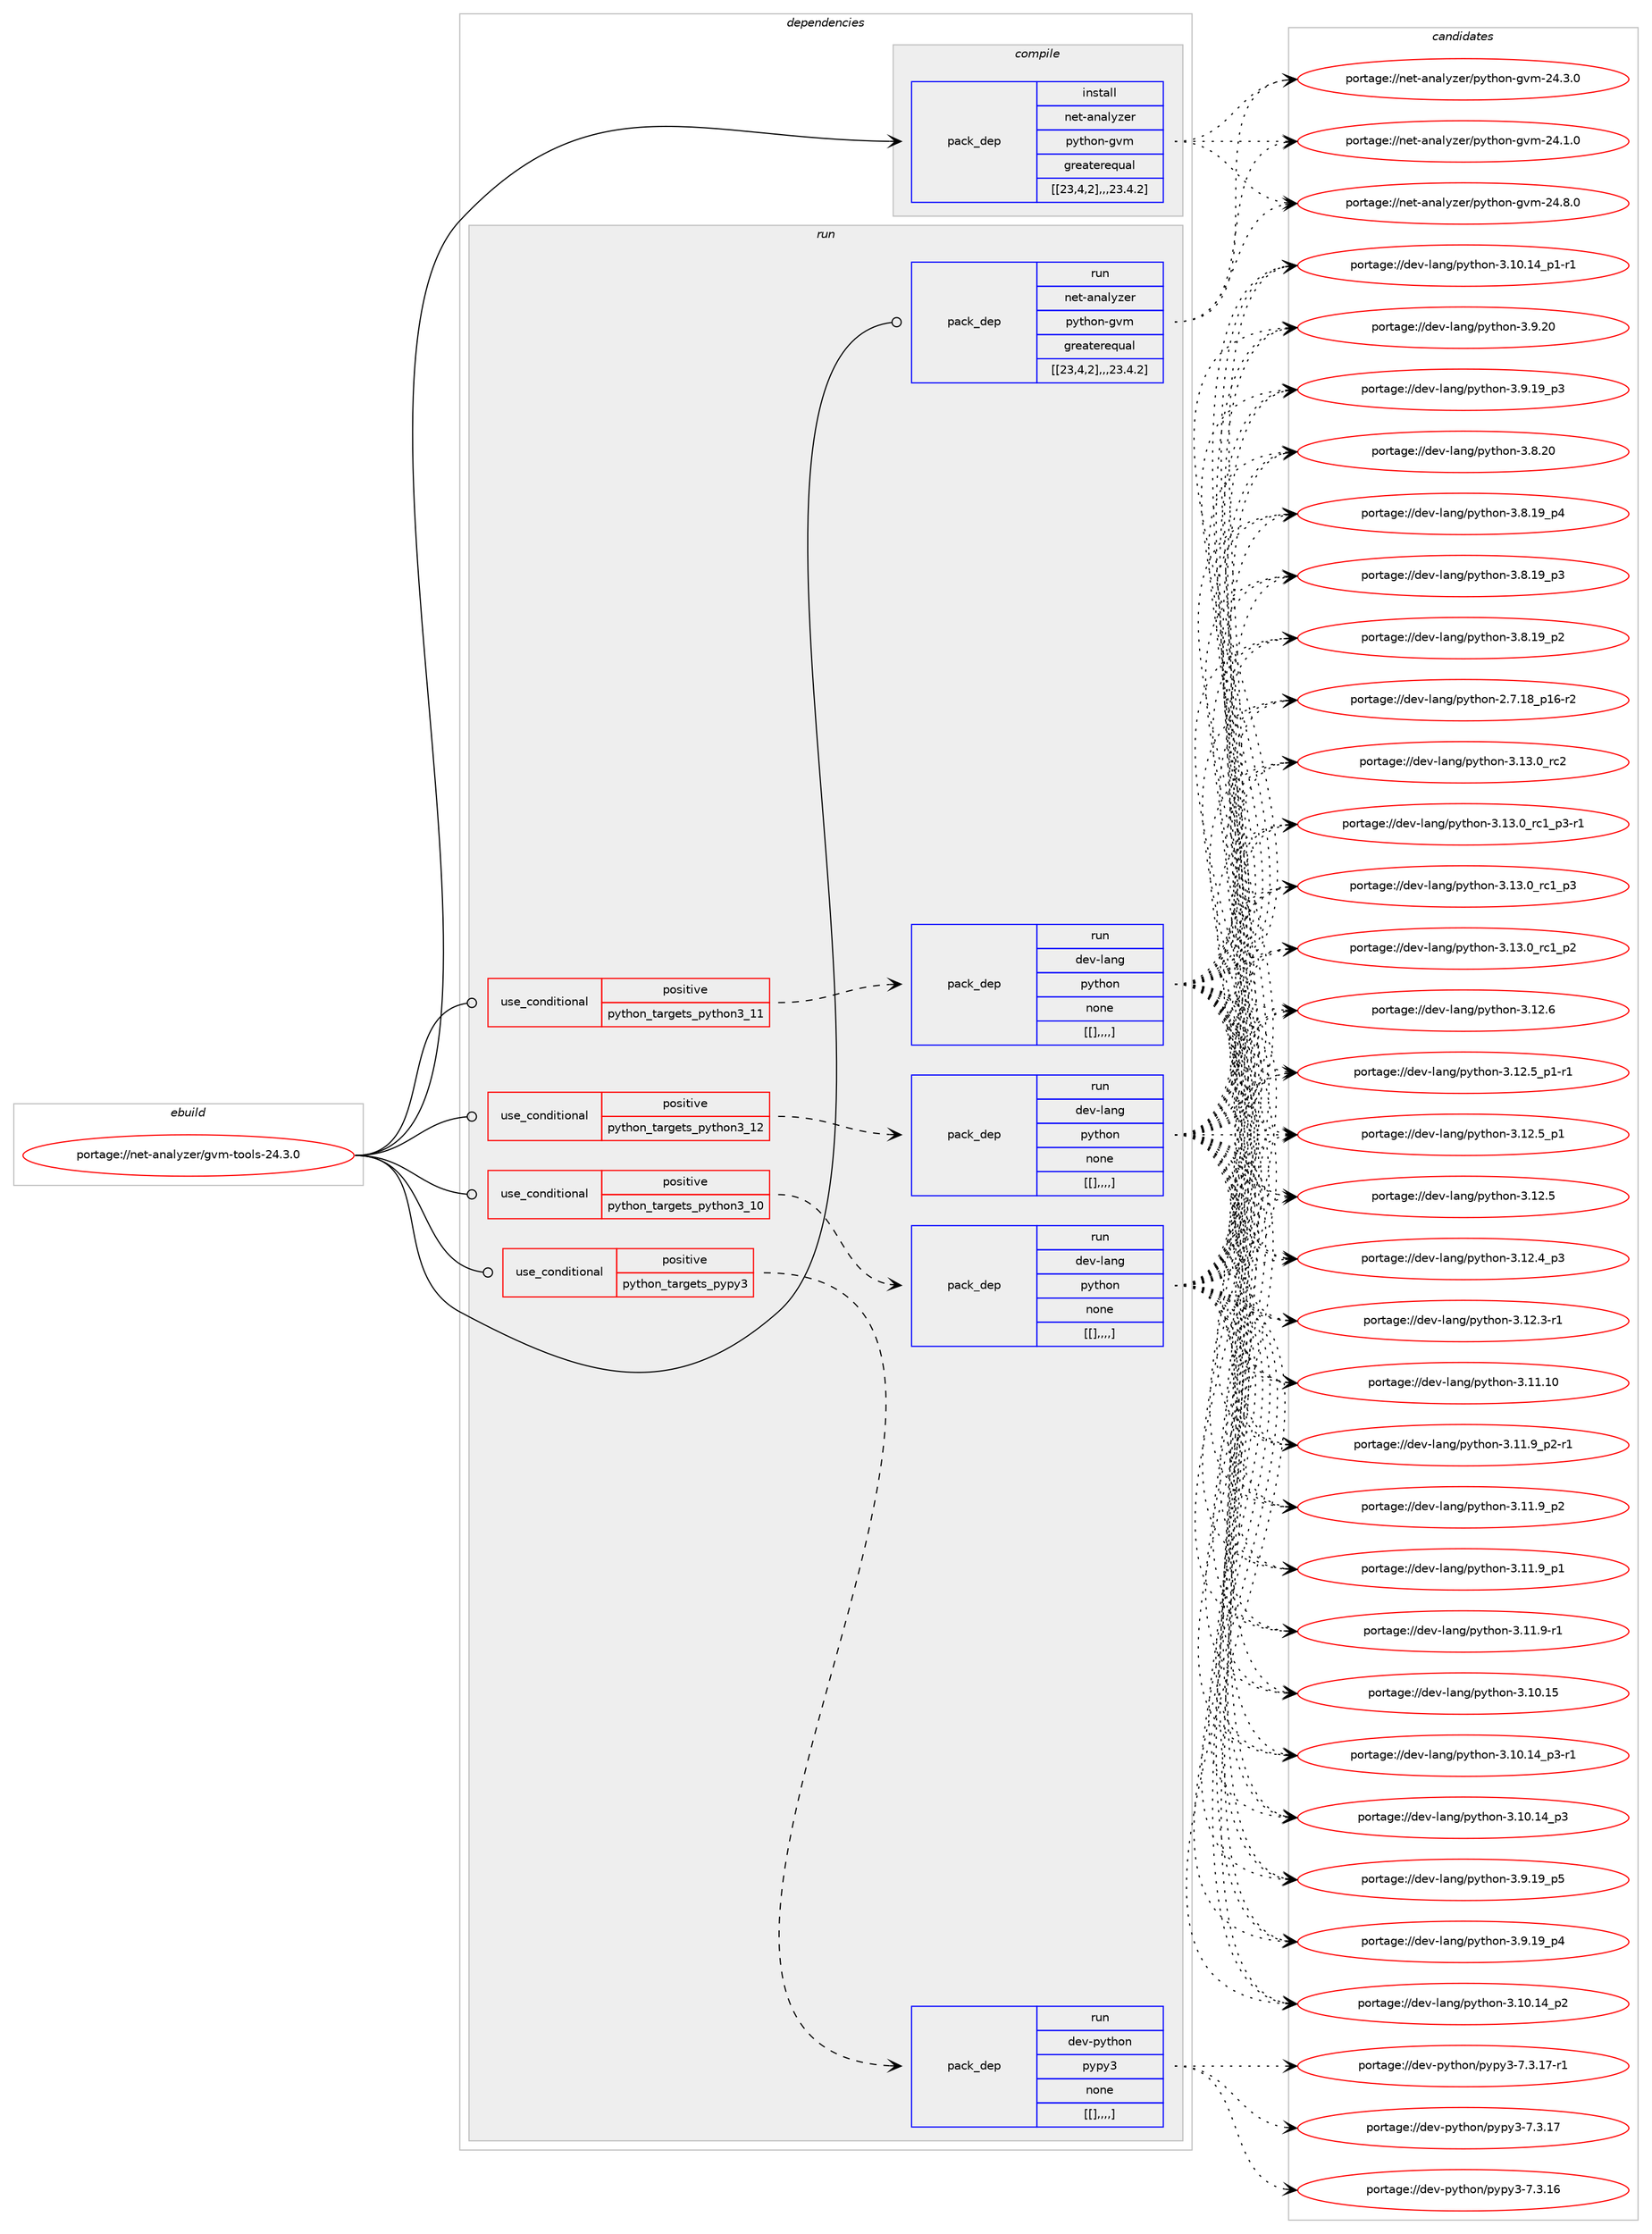 digraph prolog {

# *************
# Graph options
# *************

newrank=true;
concentrate=true;
compound=true;
graph [rankdir=LR,fontname=Helvetica,fontsize=10,ranksep=1.5];#, ranksep=2.5, nodesep=0.2];
edge  [arrowhead=vee];
node  [fontname=Helvetica,fontsize=10];

# **********
# The ebuild
# **********

subgraph cluster_leftcol {
color=gray;
label=<<i>ebuild</i>>;
id [label="portage://net-analyzer/gvm-tools-24.3.0", color=red, width=4, href="../net-analyzer/gvm-tools-24.3.0.svg"];
}

# ****************
# The dependencies
# ****************

subgraph cluster_midcol {
color=gray;
label=<<i>dependencies</i>>;
subgraph cluster_compile {
fillcolor="#eeeeee";
style=filled;
label=<<i>compile</i>>;
subgraph pack261772 {
dependency355983 [label=<<TABLE BORDER="0" CELLBORDER="1" CELLSPACING="0" CELLPADDING="4" WIDTH="220"><TR><TD ROWSPAN="6" CELLPADDING="30">pack_dep</TD></TR><TR><TD WIDTH="110">install</TD></TR><TR><TD>net-analyzer</TD></TR><TR><TD>python-gvm</TD></TR><TR><TD>greaterequal</TD></TR><TR><TD>[[23,4,2],,,23.4.2]</TD></TR></TABLE>>, shape=none, color=blue];
}
id:e -> dependency355983:w [weight=20,style="solid",arrowhead="vee"];
}
subgraph cluster_compileandrun {
fillcolor="#eeeeee";
style=filled;
label=<<i>compile and run</i>>;
}
subgraph cluster_run {
fillcolor="#eeeeee";
style=filled;
label=<<i>run</i>>;
subgraph cond91504 {
dependency355984 [label=<<TABLE BORDER="0" CELLBORDER="1" CELLSPACING="0" CELLPADDING="4"><TR><TD ROWSPAN="3" CELLPADDING="10">use_conditional</TD></TR><TR><TD>positive</TD></TR><TR><TD>python_targets_pypy3</TD></TR></TABLE>>, shape=none, color=red];
subgraph pack261773 {
dependency355985 [label=<<TABLE BORDER="0" CELLBORDER="1" CELLSPACING="0" CELLPADDING="4" WIDTH="220"><TR><TD ROWSPAN="6" CELLPADDING="30">pack_dep</TD></TR><TR><TD WIDTH="110">run</TD></TR><TR><TD>dev-python</TD></TR><TR><TD>pypy3</TD></TR><TR><TD>none</TD></TR><TR><TD>[[],,,,]</TD></TR></TABLE>>, shape=none, color=blue];
}
dependency355984:e -> dependency355985:w [weight=20,style="dashed",arrowhead="vee"];
}
id:e -> dependency355984:w [weight=20,style="solid",arrowhead="odot"];
subgraph cond91505 {
dependency355986 [label=<<TABLE BORDER="0" CELLBORDER="1" CELLSPACING="0" CELLPADDING="4"><TR><TD ROWSPAN="3" CELLPADDING="10">use_conditional</TD></TR><TR><TD>positive</TD></TR><TR><TD>python_targets_python3_10</TD></TR></TABLE>>, shape=none, color=red];
subgraph pack261774 {
dependency355987 [label=<<TABLE BORDER="0" CELLBORDER="1" CELLSPACING="0" CELLPADDING="4" WIDTH="220"><TR><TD ROWSPAN="6" CELLPADDING="30">pack_dep</TD></TR><TR><TD WIDTH="110">run</TD></TR><TR><TD>dev-lang</TD></TR><TR><TD>python</TD></TR><TR><TD>none</TD></TR><TR><TD>[[],,,,]</TD></TR></TABLE>>, shape=none, color=blue];
}
dependency355986:e -> dependency355987:w [weight=20,style="dashed",arrowhead="vee"];
}
id:e -> dependency355986:w [weight=20,style="solid",arrowhead="odot"];
subgraph cond91506 {
dependency355988 [label=<<TABLE BORDER="0" CELLBORDER="1" CELLSPACING="0" CELLPADDING="4"><TR><TD ROWSPAN="3" CELLPADDING="10">use_conditional</TD></TR><TR><TD>positive</TD></TR><TR><TD>python_targets_python3_11</TD></TR></TABLE>>, shape=none, color=red];
subgraph pack261775 {
dependency355989 [label=<<TABLE BORDER="0" CELLBORDER="1" CELLSPACING="0" CELLPADDING="4" WIDTH="220"><TR><TD ROWSPAN="6" CELLPADDING="30">pack_dep</TD></TR><TR><TD WIDTH="110">run</TD></TR><TR><TD>dev-lang</TD></TR><TR><TD>python</TD></TR><TR><TD>none</TD></TR><TR><TD>[[],,,,]</TD></TR></TABLE>>, shape=none, color=blue];
}
dependency355988:e -> dependency355989:w [weight=20,style="dashed",arrowhead="vee"];
}
id:e -> dependency355988:w [weight=20,style="solid",arrowhead="odot"];
subgraph cond91507 {
dependency355990 [label=<<TABLE BORDER="0" CELLBORDER="1" CELLSPACING="0" CELLPADDING="4"><TR><TD ROWSPAN="3" CELLPADDING="10">use_conditional</TD></TR><TR><TD>positive</TD></TR><TR><TD>python_targets_python3_12</TD></TR></TABLE>>, shape=none, color=red];
subgraph pack261776 {
dependency355991 [label=<<TABLE BORDER="0" CELLBORDER="1" CELLSPACING="0" CELLPADDING="4" WIDTH="220"><TR><TD ROWSPAN="6" CELLPADDING="30">pack_dep</TD></TR><TR><TD WIDTH="110">run</TD></TR><TR><TD>dev-lang</TD></TR><TR><TD>python</TD></TR><TR><TD>none</TD></TR><TR><TD>[[],,,,]</TD></TR></TABLE>>, shape=none, color=blue];
}
dependency355990:e -> dependency355991:w [weight=20,style="dashed",arrowhead="vee"];
}
id:e -> dependency355990:w [weight=20,style="solid",arrowhead="odot"];
subgraph pack261777 {
dependency355992 [label=<<TABLE BORDER="0" CELLBORDER="1" CELLSPACING="0" CELLPADDING="4" WIDTH="220"><TR><TD ROWSPAN="6" CELLPADDING="30">pack_dep</TD></TR><TR><TD WIDTH="110">run</TD></TR><TR><TD>net-analyzer</TD></TR><TR><TD>python-gvm</TD></TR><TR><TD>greaterequal</TD></TR><TR><TD>[[23,4,2],,,23.4.2]</TD></TR></TABLE>>, shape=none, color=blue];
}
id:e -> dependency355992:w [weight=20,style="solid",arrowhead="odot"];
}
}

# **************
# The candidates
# **************

subgraph cluster_choices {
rank=same;
color=gray;
label=<<i>candidates</i>>;

subgraph choice261772 {
color=black;
nodesep=1;
choice110101116459711097108121122101114471121211161041111104510311810945505246564648 [label="portage://net-analyzer/python-gvm-24.8.0", color=red, width=4,href="../net-analyzer/python-gvm-24.8.0.svg"];
choice110101116459711097108121122101114471121211161041111104510311810945505246514648 [label="portage://net-analyzer/python-gvm-24.3.0", color=red, width=4,href="../net-analyzer/python-gvm-24.3.0.svg"];
choice110101116459711097108121122101114471121211161041111104510311810945505246494648 [label="portage://net-analyzer/python-gvm-24.1.0", color=red, width=4,href="../net-analyzer/python-gvm-24.1.0.svg"];
dependency355983:e -> choice110101116459711097108121122101114471121211161041111104510311810945505246564648:w [style=dotted,weight="100"];
dependency355983:e -> choice110101116459711097108121122101114471121211161041111104510311810945505246514648:w [style=dotted,weight="100"];
dependency355983:e -> choice110101116459711097108121122101114471121211161041111104510311810945505246494648:w [style=dotted,weight="100"];
}
subgraph choice261773 {
color=black;
nodesep=1;
choice100101118451121211161041111104711212111212151455546514649554511449 [label="portage://dev-python/pypy3-7.3.17-r1", color=red, width=4,href="../dev-python/pypy3-7.3.17-r1.svg"];
choice10010111845112121116104111110471121211121215145554651464955 [label="portage://dev-python/pypy3-7.3.17", color=red, width=4,href="../dev-python/pypy3-7.3.17.svg"];
choice10010111845112121116104111110471121211121215145554651464954 [label="portage://dev-python/pypy3-7.3.16", color=red, width=4,href="../dev-python/pypy3-7.3.16.svg"];
dependency355985:e -> choice100101118451121211161041111104711212111212151455546514649554511449:w [style=dotted,weight="100"];
dependency355985:e -> choice10010111845112121116104111110471121211121215145554651464955:w [style=dotted,weight="100"];
dependency355985:e -> choice10010111845112121116104111110471121211121215145554651464954:w [style=dotted,weight="100"];
}
subgraph choice261774 {
color=black;
nodesep=1;
choice10010111845108971101034711212111610411111045514649514648951149950 [label="portage://dev-lang/python-3.13.0_rc2", color=red, width=4,href="../dev-lang/python-3.13.0_rc2.svg"];
choice1001011184510897110103471121211161041111104551464951464895114994995112514511449 [label="portage://dev-lang/python-3.13.0_rc1_p3-r1", color=red, width=4,href="../dev-lang/python-3.13.0_rc1_p3-r1.svg"];
choice100101118451089711010347112121116104111110455146495146489511499499511251 [label="portage://dev-lang/python-3.13.0_rc1_p3", color=red, width=4,href="../dev-lang/python-3.13.0_rc1_p3.svg"];
choice100101118451089711010347112121116104111110455146495146489511499499511250 [label="portage://dev-lang/python-3.13.0_rc1_p2", color=red, width=4,href="../dev-lang/python-3.13.0_rc1_p2.svg"];
choice10010111845108971101034711212111610411111045514649504654 [label="portage://dev-lang/python-3.12.6", color=red, width=4,href="../dev-lang/python-3.12.6.svg"];
choice1001011184510897110103471121211161041111104551464950465395112494511449 [label="portage://dev-lang/python-3.12.5_p1-r1", color=red, width=4,href="../dev-lang/python-3.12.5_p1-r1.svg"];
choice100101118451089711010347112121116104111110455146495046539511249 [label="portage://dev-lang/python-3.12.5_p1", color=red, width=4,href="../dev-lang/python-3.12.5_p1.svg"];
choice10010111845108971101034711212111610411111045514649504653 [label="portage://dev-lang/python-3.12.5", color=red, width=4,href="../dev-lang/python-3.12.5.svg"];
choice100101118451089711010347112121116104111110455146495046529511251 [label="portage://dev-lang/python-3.12.4_p3", color=red, width=4,href="../dev-lang/python-3.12.4_p3.svg"];
choice100101118451089711010347112121116104111110455146495046514511449 [label="portage://dev-lang/python-3.12.3-r1", color=red, width=4,href="../dev-lang/python-3.12.3-r1.svg"];
choice1001011184510897110103471121211161041111104551464949464948 [label="portage://dev-lang/python-3.11.10", color=red, width=4,href="../dev-lang/python-3.11.10.svg"];
choice1001011184510897110103471121211161041111104551464949465795112504511449 [label="portage://dev-lang/python-3.11.9_p2-r1", color=red, width=4,href="../dev-lang/python-3.11.9_p2-r1.svg"];
choice100101118451089711010347112121116104111110455146494946579511250 [label="portage://dev-lang/python-3.11.9_p2", color=red, width=4,href="../dev-lang/python-3.11.9_p2.svg"];
choice100101118451089711010347112121116104111110455146494946579511249 [label="portage://dev-lang/python-3.11.9_p1", color=red, width=4,href="../dev-lang/python-3.11.9_p1.svg"];
choice100101118451089711010347112121116104111110455146494946574511449 [label="portage://dev-lang/python-3.11.9-r1", color=red, width=4,href="../dev-lang/python-3.11.9-r1.svg"];
choice1001011184510897110103471121211161041111104551464948464953 [label="portage://dev-lang/python-3.10.15", color=red, width=4,href="../dev-lang/python-3.10.15.svg"];
choice100101118451089711010347112121116104111110455146494846495295112514511449 [label="portage://dev-lang/python-3.10.14_p3-r1", color=red, width=4,href="../dev-lang/python-3.10.14_p3-r1.svg"];
choice10010111845108971101034711212111610411111045514649484649529511251 [label="portage://dev-lang/python-3.10.14_p3", color=red, width=4,href="../dev-lang/python-3.10.14_p3.svg"];
choice10010111845108971101034711212111610411111045514649484649529511250 [label="portage://dev-lang/python-3.10.14_p2", color=red, width=4,href="../dev-lang/python-3.10.14_p2.svg"];
choice100101118451089711010347112121116104111110455146494846495295112494511449 [label="portage://dev-lang/python-3.10.14_p1-r1", color=red, width=4,href="../dev-lang/python-3.10.14_p1-r1.svg"];
choice10010111845108971101034711212111610411111045514657465048 [label="portage://dev-lang/python-3.9.20", color=red, width=4,href="../dev-lang/python-3.9.20.svg"];
choice100101118451089711010347112121116104111110455146574649579511253 [label="portage://dev-lang/python-3.9.19_p5", color=red, width=4,href="../dev-lang/python-3.9.19_p5.svg"];
choice100101118451089711010347112121116104111110455146574649579511252 [label="portage://dev-lang/python-3.9.19_p4", color=red, width=4,href="../dev-lang/python-3.9.19_p4.svg"];
choice100101118451089711010347112121116104111110455146574649579511251 [label="portage://dev-lang/python-3.9.19_p3", color=red, width=4,href="../dev-lang/python-3.9.19_p3.svg"];
choice10010111845108971101034711212111610411111045514656465048 [label="portage://dev-lang/python-3.8.20", color=red, width=4,href="../dev-lang/python-3.8.20.svg"];
choice100101118451089711010347112121116104111110455146564649579511252 [label="portage://dev-lang/python-3.8.19_p4", color=red, width=4,href="../dev-lang/python-3.8.19_p4.svg"];
choice100101118451089711010347112121116104111110455146564649579511251 [label="portage://dev-lang/python-3.8.19_p3", color=red, width=4,href="../dev-lang/python-3.8.19_p3.svg"];
choice100101118451089711010347112121116104111110455146564649579511250 [label="portage://dev-lang/python-3.8.19_p2", color=red, width=4,href="../dev-lang/python-3.8.19_p2.svg"];
choice100101118451089711010347112121116104111110455046554649569511249544511450 [label="portage://dev-lang/python-2.7.18_p16-r2", color=red, width=4,href="../dev-lang/python-2.7.18_p16-r2.svg"];
dependency355987:e -> choice10010111845108971101034711212111610411111045514649514648951149950:w [style=dotted,weight="100"];
dependency355987:e -> choice1001011184510897110103471121211161041111104551464951464895114994995112514511449:w [style=dotted,weight="100"];
dependency355987:e -> choice100101118451089711010347112121116104111110455146495146489511499499511251:w [style=dotted,weight="100"];
dependency355987:e -> choice100101118451089711010347112121116104111110455146495146489511499499511250:w [style=dotted,weight="100"];
dependency355987:e -> choice10010111845108971101034711212111610411111045514649504654:w [style=dotted,weight="100"];
dependency355987:e -> choice1001011184510897110103471121211161041111104551464950465395112494511449:w [style=dotted,weight="100"];
dependency355987:e -> choice100101118451089711010347112121116104111110455146495046539511249:w [style=dotted,weight="100"];
dependency355987:e -> choice10010111845108971101034711212111610411111045514649504653:w [style=dotted,weight="100"];
dependency355987:e -> choice100101118451089711010347112121116104111110455146495046529511251:w [style=dotted,weight="100"];
dependency355987:e -> choice100101118451089711010347112121116104111110455146495046514511449:w [style=dotted,weight="100"];
dependency355987:e -> choice1001011184510897110103471121211161041111104551464949464948:w [style=dotted,weight="100"];
dependency355987:e -> choice1001011184510897110103471121211161041111104551464949465795112504511449:w [style=dotted,weight="100"];
dependency355987:e -> choice100101118451089711010347112121116104111110455146494946579511250:w [style=dotted,weight="100"];
dependency355987:e -> choice100101118451089711010347112121116104111110455146494946579511249:w [style=dotted,weight="100"];
dependency355987:e -> choice100101118451089711010347112121116104111110455146494946574511449:w [style=dotted,weight="100"];
dependency355987:e -> choice1001011184510897110103471121211161041111104551464948464953:w [style=dotted,weight="100"];
dependency355987:e -> choice100101118451089711010347112121116104111110455146494846495295112514511449:w [style=dotted,weight="100"];
dependency355987:e -> choice10010111845108971101034711212111610411111045514649484649529511251:w [style=dotted,weight="100"];
dependency355987:e -> choice10010111845108971101034711212111610411111045514649484649529511250:w [style=dotted,weight="100"];
dependency355987:e -> choice100101118451089711010347112121116104111110455146494846495295112494511449:w [style=dotted,weight="100"];
dependency355987:e -> choice10010111845108971101034711212111610411111045514657465048:w [style=dotted,weight="100"];
dependency355987:e -> choice100101118451089711010347112121116104111110455146574649579511253:w [style=dotted,weight="100"];
dependency355987:e -> choice100101118451089711010347112121116104111110455146574649579511252:w [style=dotted,weight="100"];
dependency355987:e -> choice100101118451089711010347112121116104111110455146574649579511251:w [style=dotted,weight="100"];
dependency355987:e -> choice10010111845108971101034711212111610411111045514656465048:w [style=dotted,weight="100"];
dependency355987:e -> choice100101118451089711010347112121116104111110455146564649579511252:w [style=dotted,weight="100"];
dependency355987:e -> choice100101118451089711010347112121116104111110455146564649579511251:w [style=dotted,weight="100"];
dependency355987:e -> choice100101118451089711010347112121116104111110455146564649579511250:w [style=dotted,weight="100"];
dependency355987:e -> choice100101118451089711010347112121116104111110455046554649569511249544511450:w [style=dotted,weight="100"];
}
subgraph choice261775 {
color=black;
nodesep=1;
choice10010111845108971101034711212111610411111045514649514648951149950 [label="portage://dev-lang/python-3.13.0_rc2", color=red, width=4,href="../dev-lang/python-3.13.0_rc2.svg"];
choice1001011184510897110103471121211161041111104551464951464895114994995112514511449 [label="portage://dev-lang/python-3.13.0_rc1_p3-r1", color=red, width=4,href="../dev-lang/python-3.13.0_rc1_p3-r1.svg"];
choice100101118451089711010347112121116104111110455146495146489511499499511251 [label="portage://dev-lang/python-3.13.0_rc1_p3", color=red, width=4,href="../dev-lang/python-3.13.0_rc1_p3.svg"];
choice100101118451089711010347112121116104111110455146495146489511499499511250 [label="portage://dev-lang/python-3.13.0_rc1_p2", color=red, width=4,href="../dev-lang/python-3.13.0_rc1_p2.svg"];
choice10010111845108971101034711212111610411111045514649504654 [label="portage://dev-lang/python-3.12.6", color=red, width=4,href="../dev-lang/python-3.12.6.svg"];
choice1001011184510897110103471121211161041111104551464950465395112494511449 [label="portage://dev-lang/python-3.12.5_p1-r1", color=red, width=4,href="../dev-lang/python-3.12.5_p1-r1.svg"];
choice100101118451089711010347112121116104111110455146495046539511249 [label="portage://dev-lang/python-3.12.5_p1", color=red, width=4,href="../dev-lang/python-3.12.5_p1.svg"];
choice10010111845108971101034711212111610411111045514649504653 [label="portage://dev-lang/python-3.12.5", color=red, width=4,href="../dev-lang/python-3.12.5.svg"];
choice100101118451089711010347112121116104111110455146495046529511251 [label="portage://dev-lang/python-3.12.4_p3", color=red, width=4,href="../dev-lang/python-3.12.4_p3.svg"];
choice100101118451089711010347112121116104111110455146495046514511449 [label="portage://dev-lang/python-3.12.3-r1", color=red, width=4,href="../dev-lang/python-3.12.3-r1.svg"];
choice1001011184510897110103471121211161041111104551464949464948 [label="portage://dev-lang/python-3.11.10", color=red, width=4,href="../dev-lang/python-3.11.10.svg"];
choice1001011184510897110103471121211161041111104551464949465795112504511449 [label="portage://dev-lang/python-3.11.9_p2-r1", color=red, width=4,href="../dev-lang/python-3.11.9_p2-r1.svg"];
choice100101118451089711010347112121116104111110455146494946579511250 [label="portage://dev-lang/python-3.11.9_p2", color=red, width=4,href="../dev-lang/python-3.11.9_p2.svg"];
choice100101118451089711010347112121116104111110455146494946579511249 [label="portage://dev-lang/python-3.11.9_p1", color=red, width=4,href="../dev-lang/python-3.11.9_p1.svg"];
choice100101118451089711010347112121116104111110455146494946574511449 [label="portage://dev-lang/python-3.11.9-r1", color=red, width=4,href="../dev-lang/python-3.11.9-r1.svg"];
choice1001011184510897110103471121211161041111104551464948464953 [label="portage://dev-lang/python-3.10.15", color=red, width=4,href="../dev-lang/python-3.10.15.svg"];
choice100101118451089711010347112121116104111110455146494846495295112514511449 [label="portage://dev-lang/python-3.10.14_p3-r1", color=red, width=4,href="../dev-lang/python-3.10.14_p3-r1.svg"];
choice10010111845108971101034711212111610411111045514649484649529511251 [label="portage://dev-lang/python-3.10.14_p3", color=red, width=4,href="../dev-lang/python-3.10.14_p3.svg"];
choice10010111845108971101034711212111610411111045514649484649529511250 [label="portage://dev-lang/python-3.10.14_p2", color=red, width=4,href="../dev-lang/python-3.10.14_p2.svg"];
choice100101118451089711010347112121116104111110455146494846495295112494511449 [label="portage://dev-lang/python-3.10.14_p1-r1", color=red, width=4,href="../dev-lang/python-3.10.14_p1-r1.svg"];
choice10010111845108971101034711212111610411111045514657465048 [label="portage://dev-lang/python-3.9.20", color=red, width=4,href="../dev-lang/python-3.9.20.svg"];
choice100101118451089711010347112121116104111110455146574649579511253 [label="portage://dev-lang/python-3.9.19_p5", color=red, width=4,href="../dev-lang/python-3.9.19_p5.svg"];
choice100101118451089711010347112121116104111110455146574649579511252 [label="portage://dev-lang/python-3.9.19_p4", color=red, width=4,href="../dev-lang/python-3.9.19_p4.svg"];
choice100101118451089711010347112121116104111110455146574649579511251 [label="portage://dev-lang/python-3.9.19_p3", color=red, width=4,href="../dev-lang/python-3.9.19_p3.svg"];
choice10010111845108971101034711212111610411111045514656465048 [label="portage://dev-lang/python-3.8.20", color=red, width=4,href="../dev-lang/python-3.8.20.svg"];
choice100101118451089711010347112121116104111110455146564649579511252 [label="portage://dev-lang/python-3.8.19_p4", color=red, width=4,href="../dev-lang/python-3.8.19_p4.svg"];
choice100101118451089711010347112121116104111110455146564649579511251 [label="portage://dev-lang/python-3.8.19_p3", color=red, width=4,href="../dev-lang/python-3.8.19_p3.svg"];
choice100101118451089711010347112121116104111110455146564649579511250 [label="portage://dev-lang/python-3.8.19_p2", color=red, width=4,href="../dev-lang/python-3.8.19_p2.svg"];
choice100101118451089711010347112121116104111110455046554649569511249544511450 [label="portage://dev-lang/python-2.7.18_p16-r2", color=red, width=4,href="../dev-lang/python-2.7.18_p16-r2.svg"];
dependency355989:e -> choice10010111845108971101034711212111610411111045514649514648951149950:w [style=dotted,weight="100"];
dependency355989:e -> choice1001011184510897110103471121211161041111104551464951464895114994995112514511449:w [style=dotted,weight="100"];
dependency355989:e -> choice100101118451089711010347112121116104111110455146495146489511499499511251:w [style=dotted,weight="100"];
dependency355989:e -> choice100101118451089711010347112121116104111110455146495146489511499499511250:w [style=dotted,weight="100"];
dependency355989:e -> choice10010111845108971101034711212111610411111045514649504654:w [style=dotted,weight="100"];
dependency355989:e -> choice1001011184510897110103471121211161041111104551464950465395112494511449:w [style=dotted,weight="100"];
dependency355989:e -> choice100101118451089711010347112121116104111110455146495046539511249:w [style=dotted,weight="100"];
dependency355989:e -> choice10010111845108971101034711212111610411111045514649504653:w [style=dotted,weight="100"];
dependency355989:e -> choice100101118451089711010347112121116104111110455146495046529511251:w [style=dotted,weight="100"];
dependency355989:e -> choice100101118451089711010347112121116104111110455146495046514511449:w [style=dotted,weight="100"];
dependency355989:e -> choice1001011184510897110103471121211161041111104551464949464948:w [style=dotted,weight="100"];
dependency355989:e -> choice1001011184510897110103471121211161041111104551464949465795112504511449:w [style=dotted,weight="100"];
dependency355989:e -> choice100101118451089711010347112121116104111110455146494946579511250:w [style=dotted,weight="100"];
dependency355989:e -> choice100101118451089711010347112121116104111110455146494946579511249:w [style=dotted,weight="100"];
dependency355989:e -> choice100101118451089711010347112121116104111110455146494946574511449:w [style=dotted,weight="100"];
dependency355989:e -> choice1001011184510897110103471121211161041111104551464948464953:w [style=dotted,weight="100"];
dependency355989:e -> choice100101118451089711010347112121116104111110455146494846495295112514511449:w [style=dotted,weight="100"];
dependency355989:e -> choice10010111845108971101034711212111610411111045514649484649529511251:w [style=dotted,weight="100"];
dependency355989:e -> choice10010111845108971101034711212111610411111045514649484649529511250:w [style=dotted,weight="100"];
dependency355989:e -> choice100101118451089711010347112121116104111110455146494846495295112494511449:w [style=dotted,weight="100"];
dependency355989:e -> choice10010111845108971101034711212111610411111045514657465048:w [style=dotted,weight="100"];
dependency355989:e -> choice100101118451089711010347112121116104111110455146574649579511253:w [style=dotted,weight="100"];
dependency355989:e -> choice100101118451089711010347112121116104111110455146574649579511252:w [style=dotted,weight="100"];
dependency355989:e -> choice100101118451089711010347112121116104111110455146574649579511251:w [style=dotted,weight="100"];
dependency355989:e -> choice10010111845108971101034711212111610411111045514656465048:w [style=dotted,weight="100"];
dependency355989:e -> choice100101118451089711010347112121116104111110455146564649579511252:w [style=dotted,weight="100"];
dependency355989:e -> choice100101118451089711010347112121116104111110455146564649579511251:w [style=dotted,weight="100"];
dependency355989:e -> choice100101118451089711010347112121116104111110455146564649579511250:w [style=dotted,weight="100"];
dependency355989:e -> choice100101118451089711010347112121116104111110455046554649569511249544511450:w [style=dotted,weight="100"];
}
subgraph choice261776 {
color=black;
nodesep=1;
choice10010111845108971101034711212111610411111045514649514648951149950 [label="portage://dev-lang/python-3.13.0_rc2", color=red, width=4,href="../dev-lang/python-3.13.0_rc2.svg"];
choice1001011184510897110103471121211161041111104551464951464895114994995112514511449 [label="portage://dev-lang/python-3.13.0_rc1_p3-r1", color=red, width=4,href="../dev-lang/python-3.13.0_rc1_p3-r1.svg"];
choice100101118451089711010347112121116104111110455146495146489511499499511251 [label="portage://dev-lang/python-3.13.0_rc1_p3", color=red, width=4,href="../dev-lang/python-3.13.0_rc1_p3.svg"];
choice100101118451089711010347112121116104111110455146495146489511499499511250 [label="portage://dev-lang/python-3.13.0_rc1_p2", color=red, width=4,href="../dev-lang/python-3.13.0_rc1_p2.svg"];
choice10010111845108971101034711212111610411111045514649504654 [label="portage://dev-lang/python-3.12.6", color=red, width=4,href="../dev-lang/python-3.12.6.svg"];
choice1001011184510897110103471121211161041111104551464950465395112494511449 [label="portage://dev-lang/python-3.12.5_p1-r1", color=red, width=4,href="../dev-lang/python-3.12.5_p1-r1.svg"];
choice100101118451089711010347112121116104111110455146495046539511249 [label="portage://dev-lang/python-3.12.5_p1", color=red, width=4,href="../dev-lang/python-3.12.5_p1.svg"];
choice10010111845108971101034711212111610411111045514649504653 [label="portage://dev-lang/python-3.12.5", color=red, width=4,href="../dev-lang/python-3.12.5.svg"];
choice100101118451089711010347112121116104111110455146495046529511251 [label="portage://dev-lang/python-3.12.4_p3", color=red, width=4,href="../dev-lang/python-3.12.4_p3.svg"];
choice100101118451089711010347112121116104111110455146495046514511449 [label="portage://dev-lang/python-3.12.3-r1", color=red, width=4,href="../dev-lang/python-3.12.3-r1.svg"];
choice1001011184510897110103471121211161041111104551464949464948 [label="portage://dev-lang/python-3.11.10", color=red, width=4,href="../dev-lang/python-3.11.10.svg"];
choice1001011184510897110103471121211161041111104551464949465795112504511449 [label="portage://dev-lang/python-3.11.9_p2-r1", color=red, width=4,href="../dev-lang/python-3.11.9_p2-r1.svg"];
choice100101118451089711010347112121116104111110455146494946579511250 [label="portage://dev-lang/python-3.11.9_p2", color=red, width=4,href="../dev-lang/python-3.11.9_p2.svg"];
choice100101118451089711010347112121116104111110455146494946579511249 [label="portage://dev-lang/python-3.11.9_p1", color=red, width=4,href="../dev-lang/python-3.11.9_p1.svg"];
choice100101118451089711010347112121116104111110455146494946574511449 [label="portage://dev-lang/python-3.11.9-r1", color=red, width=4,href="../dev-lang/python-3.11.9-r1.svg"];
choice1001011184510897110103471121211161041111104551464948464953 [label="portage://dev-lang/python-3.10.15", color=red, width=4,href="../dev-lang/python-3.10.15.svg"];
choice100101118451089711010347112121116104111110455146494846495295112514511449 [label="portage://dev-lang/python-3.10.14_p3-r1", color=red, width=4,href="../dev-lang/python-3.10.14_p3-r1.svg"];
choice10010111845108971101034711212111610411111045514649484649529511251 [label="portage://dev-lang/python-3.10.14_p3", color=red, width=4,href="../dev-lang/python-3.10.14_p3.svg"];
choice10010111845108971101034711212111610411111045514649484649529511250 [label="portage://dev-lang/python-3.10.14_p2", color=red, width=4,href="../dev-lang/python-3.10.14_p2.svg"];
choice100101118451089711010347112121116104111110455146494846495295112494511449 [label="portage://dev-lang/python-3.10.14_p1-r1", color=red, width=4,href="../dev-lang/python-3.10.14_p1-r1.svg"];
choice10010111845108971101034711212111610411111045514657465048 [label="portage://dev-lang/python-3.9.20", color=red, width=4,href="../dev-lang/python-3.9.20.svg"];
choice100101118451089711010347112121116104111110455146574649579511253 [label="portage://dev-lang/python-3.9.19_p5", color=red, width=4,href="../dev-lang/python-3.9.19_p5.svg"];
choice100101118451089711010347112121116104111110455146574649579511252 [label="portage://dev-lang/python-3.9.19_p4", color=red, width=4,href="../dev-lang/python-3.9.19_p4.svg"];
choice100101118451089711010347112121116104111110455146574649579511251 [label="portage://dev-lang/python-3.9.19_p3", color=red, width=4,href="../dev-lang/python-3.9.19_p3.svg"];
choice10010111845108971101034711212111610411111045514656465048 [label="portage://dev-lang/python-3.8.20", color=red, width=4,href="../dev-lang/python-3.8.20.svg"];
choice100101118451089711010347112121116104111110455146564649579511252 [label="portage://dev-lang/python-3.8.19_p4", color=red, width=4,href="../dev-lang/python-3.8.19_p4.svg"];
choice100101118451089711010347112121116104111110455146564649579511251 [label="portage://dev-lang/python-3.8.19_p3", color=red, width=4,href="../dev-lang/python-3.8.19_p3.svg"];
choice100101118451089711010347112121116104111110455146564649579511250 [label="portage://dev-lang/python-3.8.19_p2", color=red, width=4,href="../dev-lang/python-3.8.19_p2.svg"];
choice100101118451089711010347112121116104111110455046554649569511249544511450 [label="portage://dev-lang/python-2.7.18_p16-r2", color=red, width=4,href="../dev-lang/python-2.7.18_p16-r2.svg"];
dependency355991:e -> choice10010111845108971101034711212111610411111045514649514648951149950:w [style=dotted,weight="100"];
dependency355991:e -> choice1001011184510897110103471121211161041111104551464951464895114994995112514511449:w [style=dotted,weight="100"];
dependency355991:e -> choice100101118451089711010347112121116104111110455146495146489511499499511251:w [style=dotted,weight="100"];
dependency355991:e -> choice100101118451089711010347112121116104111110455146495146489511499499511250:w [style=dotted,weight="100"];
dependency355991:e -> choice10010111845108971101034711212111610411111045514649504654:w [style=dotted,weight="100"];
dependency355991:e -> choice1001011184510897110103471121211161041111104551464950465395112494511449:w [style=dotted,weight="100"];
dependency355991:e -> choice100101118451089711010347112121116104111110455146495046539511249:w [style=dotted,weight="100"];
dependency355991:e -> choice10010111845108971101034711212111610411111045514649504653:w [style=dotted,weight="100"];
dependency355991:e -> choice100101118451089711010347112121116104111110455146495046529511251:w [style=dotted,weight="100"];
dependency355991:e -> choice100101118451089711010347112121116104111110455146495046514511449:w [style=dotted,weight="100"];
dependency355991:e -> choice1001011184510897110103471121211161041111104551464949464948:w [style=dotted,weight="100"];
dependency355991:e -> choice1001011184510897110103471121211161041111104551464949465795112504511449:w [style=dotted,weight="100"];
dependency355991:e -> choice100101118451089711010347112121116104111110455146494946579511250:w [style=dotted,weight="100"];
dependency355991:e -> choice100101118451089711010347112121116104111110455146494946579511249:w [style=dotted,weight="100"];
dependency355991:e -> choice100101118451089711010347112121116104111110455146494946574511449:w [style=dotted,weight="100"];
dependency355991:e -> choice1001011184510897110103471121211161041111104551464948464953:w [style=dotted,weight="100"];
dependency355991:e -> choice100101118451089711010347112121116104111110455146494846495295112514511449:w [style=dotted,weight="100"];
dependency355991:e -> choice10010111845108971101034711212111610411111045514649484649529511251:w [style=dotted,weight="100"];
dependency355991:e -> choice10010111845108971101034711212111610411111045514649484649529511250:w [style=dotted,weight="100"];
dependency355991:e -> choice100101118451089711010347112121116104111110455146494846495295112494511449:w [style=dotted,weight="100"];
dependency355991:e -> choice10010111845108971101034711212111610411111045514657465048:w [style=dotted,weight="100"];
dependency355991:e -> choice100101118451089711010347112121116104111110455146574649579511253:w [style=dotted,weight="100"];
dependency355991:e -> choice100101118451089711010347112121116104111110455146574649579511252:w [style=dotted,weight="100"];
dependency355991:e -> choice100101118451089711010347112121116104111110455146574649579511251:w [style=dotted,weight="100"];
dependency355991:e -> choice10010111845108971101034711212111610411111045514656465048:w [style=dotted,weight="100"];
dependency355991:e -> choice100101118451089711010347112121116104111110455146564649579511252:w [style=dotted,weight="100"];
dependency355991:e -> choice100101118451089711010347112121116104111110455146564649579511251:w [style=dotted,weight="100"];
dependency355991:e -> choice100101118451089711010347112121116104111110455146564649579511250:w [style=dotted,weight="100"];
dependency355991:e -> choice100101118451089711010347112121116104111110455046554649569511249544511450:w [style=dotted,weight="100"];
}
subgraph choice261777 {
color=black;
nodesep=1;
choice110101116459711097108121122101114471121211161041111104510311810945505246564648 [label="portage://net-analyzer/python-gvm-24.8.0", color=red, width=4,href="../net-analyzer/python-gvm-24.8.0.svg"];
choice110101116459711097108121122101114471121211161041111104510311810945505246514648 [label="portage://net-analyzer/python-gvm-24.3.0", color=red, width=4,href="../net-analyzer/python-gvm-24.3.0.svg"];
choice110101116459711097108121122101114471121211161041111104510311810945505246494648 [label="portage://net-analyzer/python-gvm-24.1.0", color=red, width=4,href="../net-analyzer/python-gvm-24.1.0.svg"];
dependency355992:e -> choice110101116459711097108121122101114471121211161041111104510311810945505246564648:w [style=dotted,weight="100"];
dependency355992:e -> choice110101116459711097108121122101114471121211161041111104510311810945505246514648:w [style=dotted,weight="100"];
dependency355992:e -> choice110101116459711097108121122101114471121211161041111104510311810945505246494648:w [style=dotted,weight="100"];
}
}

}
